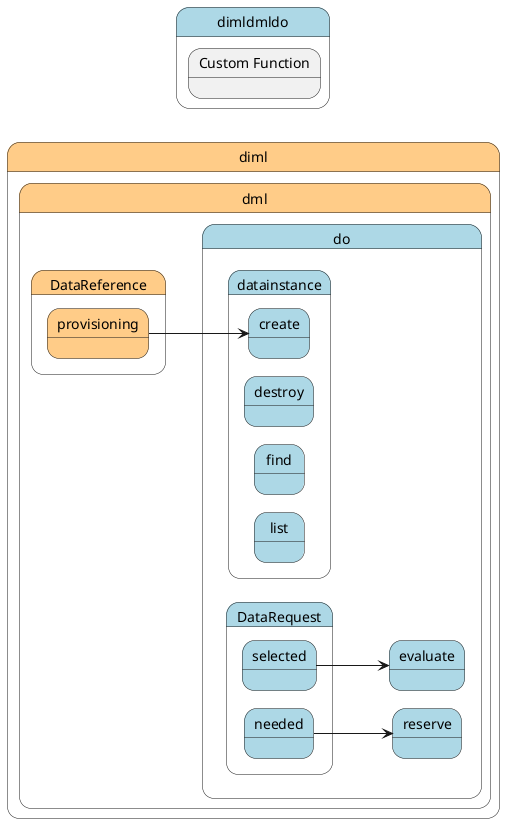 @startuml
left to right direction


state "diml" as diml #ffcc88 {
state "dml" as dimldml #ffcc88 {
state "do" as dimldmldo #lightblue {
}
}
}


state "dimldmldo" as pstatename #lightblue {
    state "Custom Function" as dofunction {
    }
}

        state "diml" as diml #ffcc88 {
state "dml" as dimldml #ffcc88 {
state "do" as dimldmldo #lightblue {
state "evaluate" as dimldmldoevaluate #lightblue {
}
}
}
}


        state "diml" as diml #ffcc88 {
state "dml" as dimldml #ffcc88 {
state "do" as dimldmldo #lightblue {
state "reserve" as dimldmldoreserve #lightblue {
}
}
}
}


        state "diml" as diml #ffcc88 {
state "dml" as dimldml #ffcc88 {
state "do" as dimldmldo #lightblue {
state "datainstance" as dimldmldodatainstance #lightblue {
state "create" as dimldmldodatainstancecreate #lightblue {
}
}
}
}
}


        state "diml" as diml #ffcc88 {
state "dml" as dimldml #ffcc88 {
state "do" as dimldmldo #lightblue {
state "datainstance" as dimldmldodatainstance #lightblue {
state "destroy" as dimldmldodatainstancedestroy #lightblue {
}
}
}
}
}


        state "diml" as diml #ffcc88 {
state "dml" as dimldml #ffcc88 {
state "do" as dimldmldo #lightblue {
state "datainstance" as dimldmldodatainstance #lightblue {
state "find" as dimldmldodatainstancefind #lightblue {
}
}
}
}
}


        state "diml" as diml #ffcc88 {
state "dml" as dimldml #ffcc88 {
state "do" as dimldmldo #lightblue {
state "datainstance" as dimldmldodatainstance #lightblue {
state "list" as dimldmldodatainstancelist #lightblue {
}
}
}
}
}




        state "diml" as diml #ffcc88 {
state "dml" as dimldml #ffcc88 {
state "DataReference" as dimldmldatareference #ffcc88 {
state "provisioning" as dimldmldatareferenceprovisioning #ffcc88 {
}
}
}
}

        
    state "diml" as diml #ffcc88 {
state "dml" as dimldml #ffcc88 {
state "do" as dimldmldo #lightblue {
state "datainstance" as dimldmldodatainstance #lightblue {
state "create" as dimldmldodatainstancecreate #lightblue {
}
}
}
}
}

    dimldmldatareferenceprovisioning ---> dimldmldodatainstancecreate
  

        state "diml" as diml #ffcc88 {
state "dml" as dimldml #ffcc88 {
state "do" as dimldmldo #lightblue {
state "DataRequest" as dimldmldodatarequest #lightblue {
state "needed" as dimldmldodatarequestneeded #lightblue {
}
}
}
}
}

        
    state "diml" as diml #ffcc88 {
state "dml" as dimldml #ffcc88 {
state "do" as dimldmldo #lightblue {
state "reserve" as dimldmldoreserve #lightblue {
}
}
}
}

    dimldmldodatarequestneeded ---> dimldmldoreserve
  

        state "diml" as diml #ffcc88 {
state "dml" as dimldml #ffcc88 {
state "do" as dimldmldo #lightblue {
state "DataRequest" as dimldmldodatarequest #lightblue {
state "selected" as dimldmldodatarequestselected #lightblue {
}
}
}
}
}

        
    state "diml" as diml #ffcc88 {
state "dml" as dimldml #ffcc88 {
state "do" as dimldmldo #lightblue {
state "evaluate" as dimldmldoevaluate #lightblue {
}
}
}
}

    dimldmldodatarequestselected ---> dimldmldoevaluate
  


    
    
        
       
    
    
        
       

@enduml

